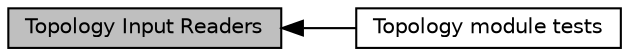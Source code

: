 digraph "Topology Input Readers"
{
  edge [fontname="Helvetica",fontsize="10",labelfontname="Helvetica",labelfontsize="10"];
  node [fontname="Helvetica",fontsize="10",shape=box];
  rankdir=LR;
  Node1 [label="Topology Input Readers",height=0.2,width=0.4,color="black", fillcolor="grey75", style="filled", fontcolor="black",tooltip=" "];
  Node2 [label="Topology module tests",height=0.2,width=0.4,color="black", fillcolor="white", style="filled",URL="$group__topology-test.html",tooltip=" "];
  Node1->Node2 [shape=plaintext, dir="back", style="solid"];
}
